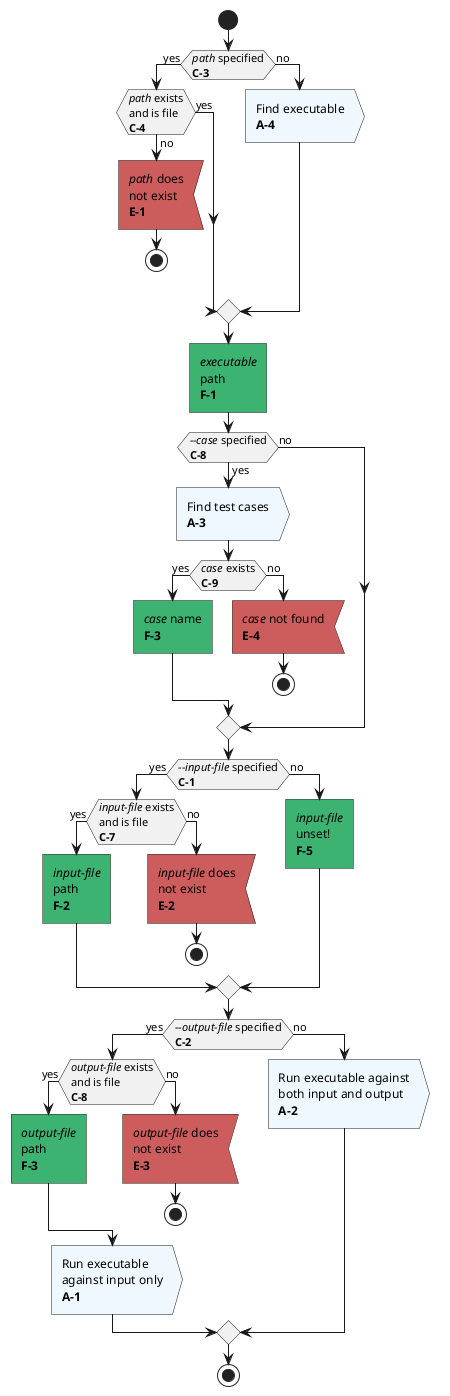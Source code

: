 @startuml

start

if (//path// specified\n**C-3**) then (yes)
    if (//path// exists\nand is file\n**C-4**) then (yes)

    else (no)
        #IndianRed://path// does\nnot exist\n**E-1**<
        stop
    endif
else (no)
    #AliceBlue:Find executable\n**A-4**>
endif
#MediumSeaGreen://executable//\npath\n**F-1**]

if (//--case// specified\n**C-8**) then (yes)
    #AliceBlue:Find test cases\n**A-3**>
    if (//case// exists\n**C-9**) then (yes)
        #MediumSeaGreen://case// name\n**F-3**]
    else (no)
        #IndianRed://case// not found\n**E-4**<
        stop
    endif
else (no)

endif

if (//--input-file// specified\n**C-1**) then (yes)
    if (//input-file// exists\nand is file\n**C-7**) then (yes)
        #MediumSeaGreen://input-file//\npath\n**F-2**] 
    else (no)
        #IndianRed://input-file// does\nnot exist\n**E-2**<
        stop
    endif
else (no)
    #MediumSeaGreen://input-file//\nunset!\n**F-5**]
endif

if (//--output-file// specified\n**C-2**) then (yes)
    if (//output-file// exists\nand is file\n**C-8**) then (yes)
        #MediumSeaGreen://output-file//\npath\n**F-3**]
    else (no)
        #IndianRed://output-file// does\nnot exist\n**E-3**<
        stop
    endif
    #AliceBlue:Run executable\nagainst input only\n**A-1**>
else (no)
    #AliceBlue:Run executable against\nboth input and output\n**A-2**>
endif

stop

@enduml